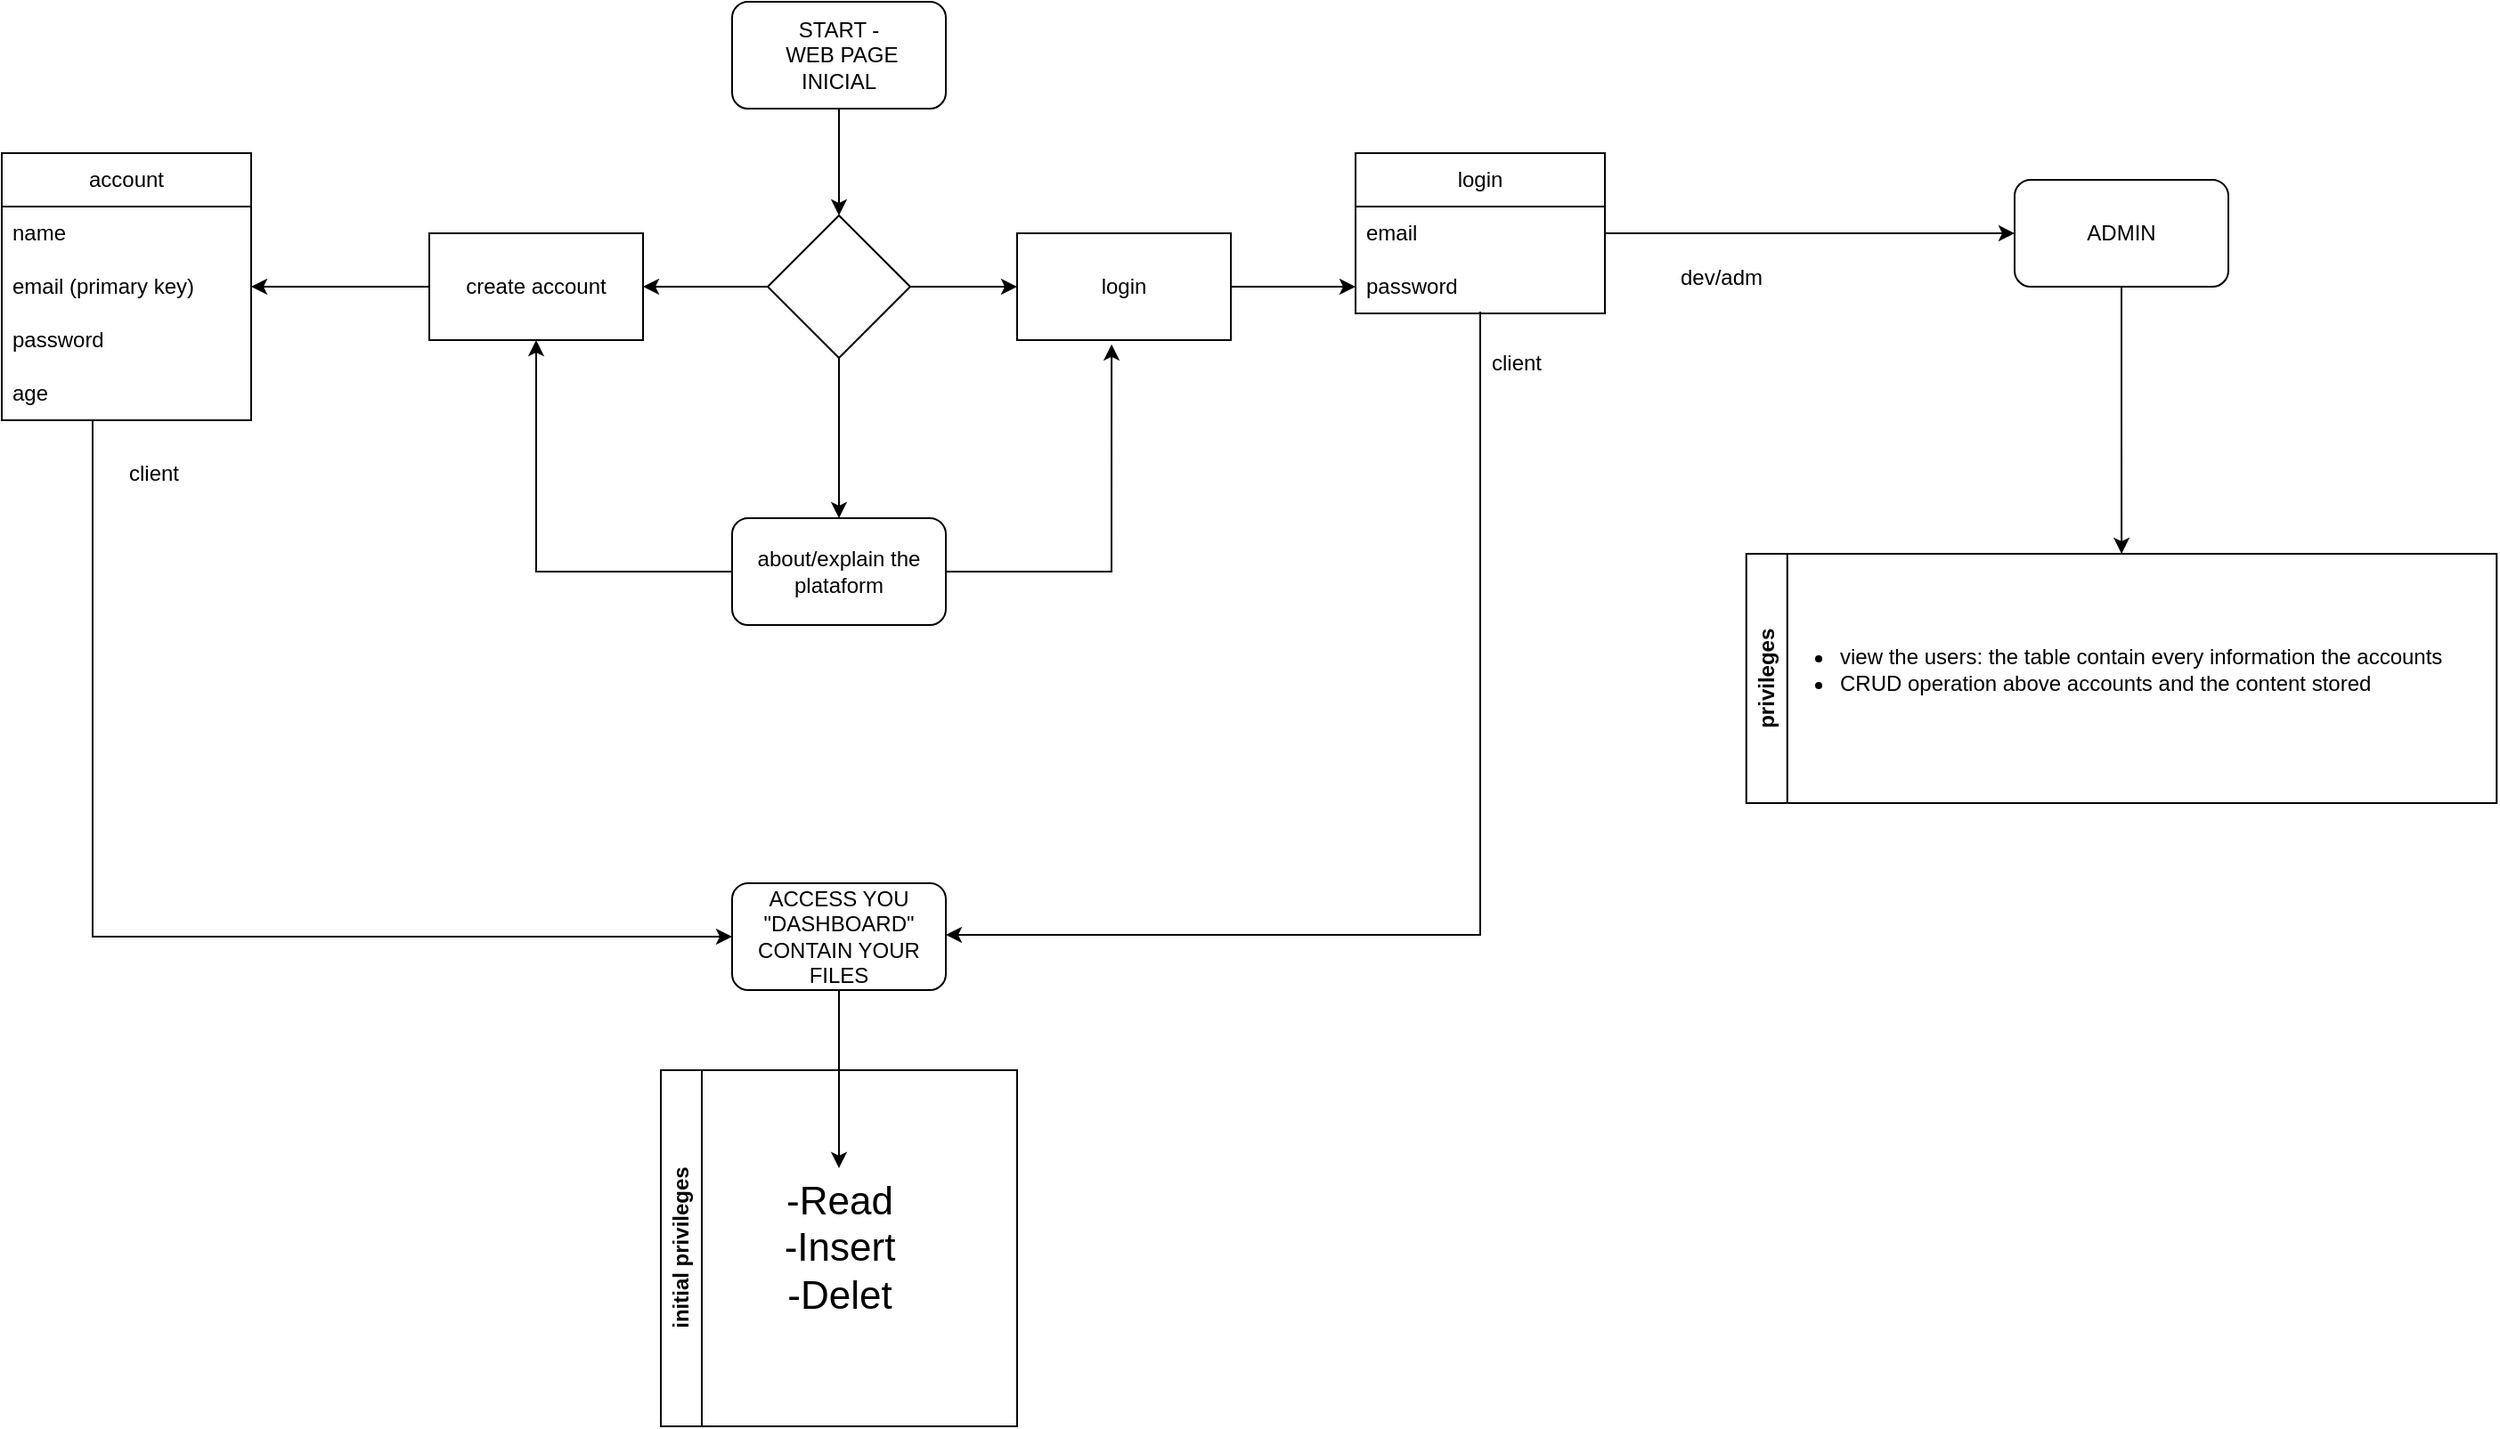 <mxfile version="21.3.7" type="device">
  <diagram id="C5RBs43oDa-KdzZeNtuy" name="Page-1">
    <mxGraphModel dx="925" dy="541" grid="1" gridSize="10" guides="1" tooltips="1" connect="1" arrows="1" fold="1" page="1" pageScale="1" pageWidth="827" pageHeight="1169" math="0" shadow="0">
      <root>
        <mxCell id="WIyWlLk6GJQsqaUBKTNV-0" />
        <mxCell id="WIyWlLk6GJQsqaUBKTNV-1" parent="WIyWlLk6GJQsqaUBKTNV-0" />
        <mxCell id="XK7mpTVZZKUnu4pHwkBz-7" value="" style="edgeStyle=orthogonalEdgeStyle;rounded=0;orthogonalLoop=1;jettySize=auto;html=1;" edge="1" parent="WIyWlLk6GJQsqaUBKTNV-1" source="XK7mpTVZZKUnu4pHwkBz-0" target="XK7mpTVZZKUnu4pHwkBz-2">
          <mxGeometry relative="1" as="geometry" />
        </mxCell>
        <mxCell id="XK7mpTVZZKUnu4pHwkBz-0" value="START -&lt;br&gt;&amp;nbsp;WEB PAGE&lt;br&gt;INICIAL" style="rounded=1;whiteSpace=wrap;html=1;" vertex="1" parent="WIyWlLk6GJQsqaUBKTNV-1">
          <mxGeometry x="430" y="60" width="120" height="60" as="geometry" />
        </mxCell>
        <mxCell id="XK7mpTVZZKUnu4pHwkBz-6" value="" style="edgeStyle=orthogonalEdgeStyle;rounded=0;orthogonalLoop=1;jettySize=auto;html=1;" edge="1" parent="WIyWlLk6GJQsqaUBKTNV-1" source="XK7mpTVZZKUnu4pHwkBz-2" target="XK7mpTVZZKUnu4pHwkBz-5">
          <mxGeometry relative="1" as="geometry" />
        </mxCell>
        <mxCell id="XK7mpTVZZKUnu4pHwkBz-11" value="" style="edgeStyle=orthogonalEdgeStyle;rounded=0;orthogonalLoop=1;jettySize=auto;html=1;" edge="1" parent="WIyWlLk6GJQsqaUBKTNV-1" source="XK7mpTVZZKUnu4pHwkBz-2" target="XK7mpTVZZKUnu4pHwkBz-10">
          <mxGeometry relative="1" as="geometry" />
        </mxCell>
        <mxCell id="XK7mpTVZZKUnu4pHwkBz-13" value="" style="edgeStyle=orthogonalEdgeStyle;rounded=0;orthogonalLoop=1;jettySize=auto;html=1;" edge="1" parent="WIyWlLk6GJQsqaUBKTNV-1" source="XK7mpTVZZKUnu4pHwkBz-2" target="XK7mpTVZZKUnu4pHwkBz-12">
          <mxGeometry relative="1" as="geometry" />
        </mxCell>
        <mxCell id="XK7mpTVZZKUnu4pHwkBz-2" value="" style="rhombus;whiteSpace=wrap;html=1;" vertex="1" parent="WIyWlLk6GJQsqaUBKTNV-1">
          <mxGeometry x="450" y="180" width="80" height="80" as="geometry" />
        </mxCell>
        <mxCell id="XK7mpTVZZKUnu4pHwkBz-24" value="" style="edgeStyle=orthogonalEdgeStyle;rounded=0;orthogonalLoop=1;jettySize=auto;html=1;" edge="1" parent="WIyWlLk6GJQsqaUBKTNV-1" source="XK7mpTVZZKUnu4pHwkBz-5" target="XK7mpTVZZKUnu4pHwkBz-21">
          <mxGeometry relative="1" as="geometry" />
        </mxCell>
        <mxCell id="XK7mpTVZZKUnu4pHwkBz-5" value="create account" style="whiteSpace=wrap;html=1;" vertex="1" parent="WIyWlLk6GJQsqaUBKTNV-1">
          <mxGeometry x="260" y="190" width="120" height="60" as="geometry" />
        </mxCell>
        <mxCell id="XK7mpTVZZKUnu4pHwkBz-15" value="" style="edgeStyle=orthogonalEdgeStyle;rounded=0;orthogonalLoop=1;jettySize=auto;html=1;entryX=0.442;entryY=1.04;entryDx=0;entryDy=0;entryPerimeter=0;" edge="1" parent="WIyWlLk6GJQsqaUBKTNV-1" source="XK7mpTVZZKUnu4pHwkBz-10" target="XK7mpTVZZKUnu4pHwkBz-12">
          <mxGeometry relative="1" as="geometry">
            <mxPoint x="630" y="380" as="targetPoint" />
          </mxGeometry>
        </mxCell>
        <mxCell id="XK7mpTVZZKUnu4pHwkBz-17" value="" style="edgeStyle=orthogonalEdgeStyle;rounded=0;orthogonalLoop=1;jettySize=auto;html=1;" edge="1" parent="WIyWlLk6GJQsqaUBKTNV-1" source="XK7mpTVZZKUnu4pHwkBz-10" target="XK7mpTVZZKUnu4pHwkBz-5">
          <mxGeometry relative="1" as="geometry">
            <mxPoint x="330" y="380" as="targetPoint" />
          </mxGeometry>
        </mxCell>
        <mxCell id="XK7mpTVZZKUnu4pHwkBz-10" value="about/explain the plataform" style="rounded=1;whiteSpace=wrap;html=1;" vertex="1" parent="WIyWlLk6GJQsqaUBKTNV-1">
          <mxGeometry x="430" y="350" width="120" height="60" as="geometry" />
        </mxCell>
        <mxCell id="XK7mpTVZZKUnu4pHwkBz-30" value="" style="edgeStyle=orthogonalEdgeStyle;rounded=0;orthogonalLoop=1;jettySize=auto;html=1;" edge="1" parent="WIyWlLk6GJQsqaUBKTNV-1" source="XK7mpTVZZKUnu4pHwkBz-12" target="XK7mpTVZZKUnu4pHwkBz-28">
          <mxGeometry relative="1" as="geometry" />
        </mxCell>
        <mxCell id="XK7mpTVZZKUnu4pHwkBz-12" value="login" style="whiteSpace=wrap;html=1;" vertex="1" parent="WIyWlLk6GJQsqaUBKTNV-1">
          <mxGeometry x="590" y="190" width="120" height="60" as="geometry" />
        </mxCell>
        <mxCell id="XK7mpTVZZKUnu4pHwkBz-38" value="" style="edgeStyle=orthogonalEdgeStyle;rounded=0;orthogonalLoop=1;jettySize=auto;html=1;entryX=0;entryY=0.5;entryDx=0;entryDy=0;" edge="1" parent="WIyWlLk6GJQsqaUBKTNV-1" target="XK7mpTVZZKUnu4pHwkBz-31">
          <mxGeometry relative="1" as="geometry">
            <mxPoint x="71" y="295" as="sourcePoint" />
            <mxPoint x="463" y="585" as="targetPoint" />
            <Array as="points">
              <mxPoint x="71" y="585" />
            </Array>
          </mxGeometry>
        </mxCell>
        <object label="account" cdascdas="dfwaqfdqwdqw" id="XK7mpTVZZKUnu4pHwkBz-19">
          <mxCell style="swimlane;fontStyle=0;childLayout=stackLayout;horizontal=1;startSize=30;horizontalStack=0;resizeParent=1;resizeParentMax=0;resizeLast=0;collapsible=1;marginBottom=0;whiteSpace=wrap;html=1;" vertex="1" parent="WIyWlLk6GJQsqaUBKTNV-1">
            <mxGeometry x="20" y="145" width="140" height="150" as="geometry">
              <mxRectangle x="20" y="190" width="80" height="30" as="alternateBounds" />
            </mxGeometry>
          </mxCell>
        </object>
        <mxCell id="XK7mpTVZZKUnu4pHwkBz-20" value="name" style="text;strokeColor=none;fillColor=none;align=left;verticalAlign=middle;spacingLeft=4;spacingRight=4;overflow=hidden;points=[[0,0.5],[1,0.5]];portConstraint=eastwest;rotatable=0;whiteSpace=wrap;html=1;" vertex="1" parent="XK7mpTVZZKUnu4pHwkBz-19">
          <mxGeometry y="30" width="140" height="30" as="geometry" />
        </mxCell>
        <mxCell id="XK7mpTVZZKUnu4pHwkBz-21" value="email (primary key)" style="text;strokeColor=none;fillColor=none;align=left;verticalAlign=middle;spacingLeft=4;spacingRight=4;overflow=hidden;points=[[0,0.5],[1,0.5]];portConstraint=eastwest;rotatable=0;whiteSpace=wrap;html=1;" vertex="1" parent="XK7mpTVZZKUnu4pHwkBz-19">
          <mxGeometry y="60" width="140" height="30" as="geometry" />
        </mxCell>
        <mxCell id="XK7mpTVZZKUnu4pHwkBz-22" value="password" style="text;strokeColor=none;fillColor=none;align=left;verticalAlign=middle;spacingLeft=4;spacingRight=4;overflow=hidden;points=[[0,0.5],[1,0.5]];portConstraint=eastwest;rotatable=0;whiteSpace=wrap;html=1;" vertex="1" parent="XK7mpTVZZKUnu4pHwkBz-19">
          <mxGeometry y="90" width="140" height="30" as="geometry" />
        </mxCell>
        <mxCell id="XK7mpTVZZKUnu4pHwkBz-25" value="age" style="text;strokeColor=none;fillColor=none;align=left;verticalAlign=middle;spacingLeft=4;spacingRight=4;overflow=hidden;points=[[0,0.5],[1,0.5]];portConstraint=eastwest;rotatable=0;whiteSpace=wrap;html=1;" vertex="1" parent="XK7mpTVZZKUnu4pHwkBz-19">
          <mxGeometry y="120" width="140" height="30" as="geometry" />
        </mxCell>
        <mxCell id="XK7mpTVZZKUnu4pHwkBz-41" value="" style="edgeStyle=orthogonalEdgeStyle;rounded=0;orthogonalLoop=1;jettySize=auto;html=1;entryX=1;entryY=0.5;entryDx=0;entryDy=0;" edge="1" parent="WIyWlLk6GJQsqaUBKTNV-1">
          <mxGeometry relative="1" as="geometry">
            <mxPoint x="850" y="234" as="sourcePoint" />
            <mxPoint x="550" y="584" as="targetPoint" />
            <Array as="points">
              <mxPoint x="850" y="584" />
            </Array>
          </mxGeometry>
        </mxCell>
        <mxCell id="XK7mpTVZZKUnu4pHwkBz-49" value="" style="edgeStyle=orthogonalEdgeStyle;rounded=0;orthogonalLoop=1;jettySize=auto;html=1;" edge="1" parent="WIyWlLk6GJQsqaUBKTNV-1" source="XK7mpTVZZKUnu4pHwkBz-26" target="XK7mpTVZZKUnu4pHwkBz-48">
          <mxGeometry relative="1" as="geometry" />
        </mxCell>
        <mxCell id="XK7mpTVZZKUnu4pHwkBz-26" value="login" style="swimlane;fontStyle=0;childLayout=stackLayout;horizontal=1;startSize=30;horizontalStack=0;resizeParent=1;resizeParentMax=0;resizeLast=0;collapsible=1;marginBottom=0;whiteSpace=wrap;html=1;" vertex="1" parent="WIyWlLk6GJQsqaUBKTNV-1">
          <mxGeometry x="780" y="145" width="140" height="90" as="geometry" />
        </mxCell>
        <mxCell id="XK7mpTVZZKUnu4pHwkBz-27" value="email" style="text;strokeColor=none;fillColor=none;align=left;verticalAlign=middle;spacingLeft=4;spacingRight=4;overflow=hidden;points=[[0,0.5],[1,0.5]];portConstraint=eastwest;rotatable=0;whiteSpace=wrap;html=1;" vertex="1" parent="XK7mpTVZZKUnu4pHwkBz-26">
          <mxGeometry y="30" width="140" height="30" as="geometry" />
        </mxCell>
        <mxCell id="XK7mpTVZZKUnu4pHwkBz-28" value="password" style="text;strokeColor=none;fillColor=none;align=left;verticalAlign=middle;spacingLeft=4;spacingRight=4;overflow=hidden;points=[[0,0.5],[1,0.5]];portConstraint=eastwest;rotatable=0;whiteSpace=wrap;html=1;" vertex="1" parent="XK7mpTVZZKUnu4pHwkBz-26">
          <mxGeometry y="60" width="140" height="30" as="geometry" />
        </mxCell>
        <mxCell id="XK7mpTVZZKUnu4pHwkBz-44" value="" style="edgeStyle=orthogonalEdgeStyle;rounded=0;orthogonalLoop=1;jettySize=auto;html=1;" edge="1" parent="WIyWlLk6GJQsqaUBKTNV-1" source="XK7mpTVZZKUnu4pHwkBz-31" target="XK7mpTVZZKUnu4pHwkBz-43">
          <mxGeometry relative="1" as="geometry" />
        </mxCell>
        <mxCell id="XK7mpTVZZKUnu4pHwkBz-31" value="ACCESS YOU &quot;DASHBOARD&quot; CONTAIN YOUR FILES" style="rounded=1;whiteSpace=wrap;html=1;" vertex="1" parent="WIyWlLk6GJQsqaUBKTNV-1">
          <mxGeometry x="430" y="555" width="120" height="60" as="geometry" />
        </mxCell>
        <mxCell id="XK7mpTVZZKUnu4pHwkBz-42" value="initial privileges" style="swimlane;horizontal=0;whiteSpace=wrap;html=1;" vertex="1" parent="WIyWlLk6GJQsqaUBKTNV-1">
          <mxGeometry x="390" y="660" width="200" height="200" as="geometry" />
        </mxCell>
        <mxCell id="XK7mpTVZZKUnu4pHwkBz-43" value="&lt;font style=&quot;font-size: 22px;&quot;&gt;-Read&lt;br&gt;-Insert&lt;br&gt;-Delet&lt;/font&gt;" style="text;html=1;align=center;verticalAlign=middle;resizable=0;points=[];autosize=1;strokeColor=none;fillColor=none;" vertex="1" parent="XK7mpTVZZKUnu4pHwkBz-42">
          <mxGeometry x="55" y="55" width="90" height="90" as="geometry" />
        </mxCell>
        <mxCell id="XK7mpTVZZKUnu4pHwkBz-45" value="client" style="text;html=1;align=center;verticalAlign=middle;resizable=0;points=[];autosize=1;strokeColor=none;fillColor=none;" vertex="1" parent="WIyWlLk6GJQsqaUBKTNV-1">
          <mxGeometry x="845" y="248" width="50" height="30" as="geometry" />
        </mxCell>
        <mxCell id="XK7mpTVZZKUnu4pHwkBz-46" value="client" style="text;html=1;align=center;verticalAlign=middle;resizable=0;points=[];autosize=1;strokeColor=none;fillColor=none;" vertex="1" parent="WIyWlLk6GJQsqaUBKTNV-1">
          <mxGeometry x="80" y="310" width="50" height="30" as="geometry" />
        </mxCell>
        <mxCell id="XK7mpTVZZKUnu4pHwkBz-52" value="" style="edgeStyle=orthogonalEdgeStyle;rounded=0;orthogonalLoop=1;jettySize=auto;html=1;" edge="1" parent="WIyWlLk6GJQsqaUBKTNV-1" source="XK7mpTVZZKUnu4pHwkBz-48" target="XK7mpTVZZKUnu4pHwkBz-50">
          <mxGeometry relative="1" as="geometry">
            <mxPoint x="1210" y="290" as="targetPoint" />
          </mxGeometry>
        </mxCell>
        <mxCell id="XK7mpTVZZKUnu4pHwkBz-48" value="ADMIN" style="rounded=1;whiteSpace=wrap;html=1;fontStyle=0;startSize=30;" vertex="1" parent="WIyWlLk6GJQsqaUBKTNV-1">
          <mxGeometry x="1150" y="160" width="120" height="60" as="geometry" />
        </mxCell>
        <mxCell id="XK7mpTVZZKUnu4pHwkBz-50" value="privileges" style="swimlane;horizontal=0;whiteSpace=wrap;html=1;" vertex="1" parent="WIyWlLk6GJQsqaUBKTNV-1">
          <mxGeometry x="999.38" y="370" width="421.25" height="140" as="geometry" />
        </mxCell>
        <mxCell id="XK7mpTVZZKUnu4pHwkBz-53" value="&lt;ul&gt;&lt;li&gt;view the users: the table contain every information the accounts&lt;/li&gt;&lt;li&gt;CRUD operation above accounts and the content stored&lt;/li&gt;&lt;/ul&gt;" style="text;html=1;align=left;verticalAlign=middle;resizable=0;points=[];autosize=1;strokeColor=none;fillColor=none;" vertex="1" parent="XK7mpTVZZKUnu4pHwkBz-50">
          <mxGeometry x="10.63" y="30" width="400" height="70" as="geometry" />
        </mxCell>
        <mxCell id="XK7mpTVZZKUnu4pHwkBz-54" value="dev/adm&lt;br&gt;" style="text;html=1;align=center;verticalAlign=middle;resizable=0;points=[];autosize=1;strokeColor=none;fillColor=none;" vertex="1" parent="WIyWlLk6GJQsqaUBKTNV-1">
          <mxGeometry x="950" y="200" width="70" height="30" as="geometry" />
        </mxCell>
      </root>
    </mxGraphModel>
  </diagram>
</mxfile>

